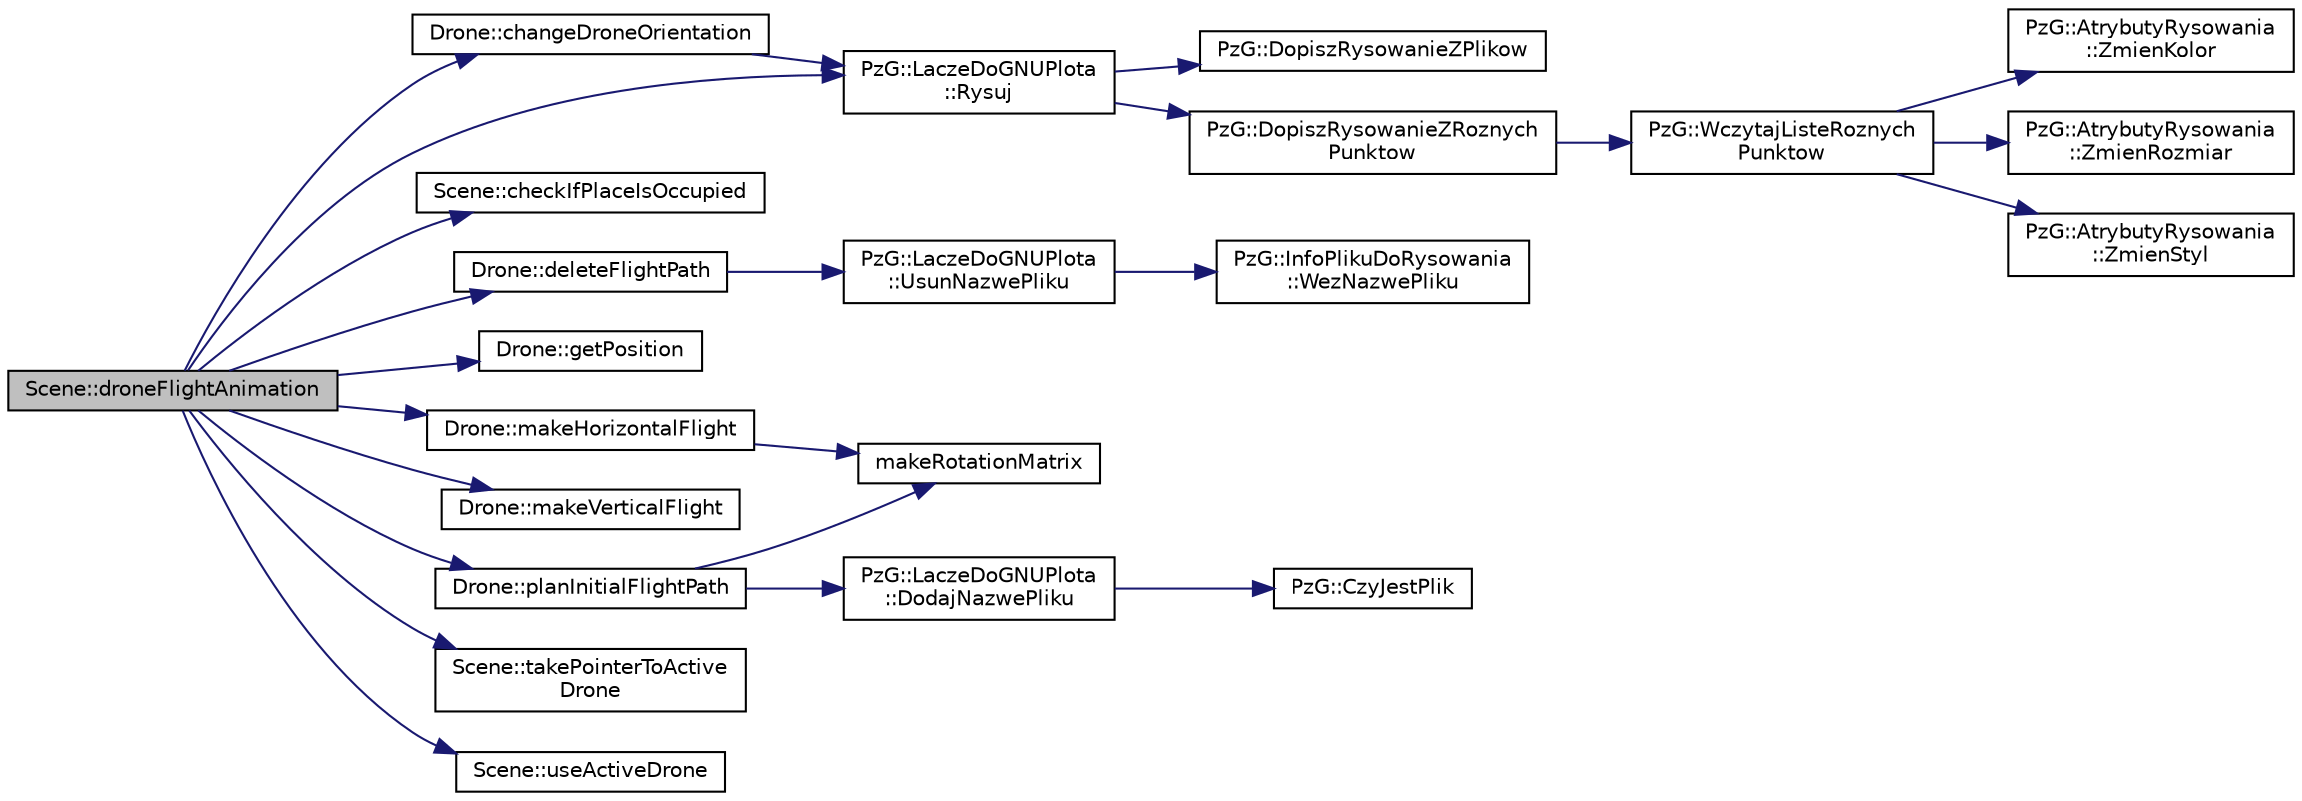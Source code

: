 digraph "Scene::droneFlightAnimation"
{
 // LATEX_PDF_SIZE
  edge [fontname="Helvetica",fontsize="10",labelfontname="Helvetica",labelfontsize="10"];
  node [fontname="Helvetica",fontsize="10",shape=record];
  rankdir="LR";
  Node1 [label="Scene::droneFlightAnimation",height=0.2,width=0.4,color="black", fillcolor="grey75", style="filled", fontcolor="black",tooltip="Funkcja wykonuje animacje lotu drona."];
  Node1 -> Node2 [color="midnightblue",fontsize="10",style="solid",fontname="Helvetica"];
  Node2 [label="Drone::changeDroneOrientation",height=0.2,width=0.4,color="black", fillcolor="white", style="filled",URL="$class_drone.html#af13b8aacbf7d640cf684c172541d47c0",tooltip="Funkcja przemieszcza drona wokol wlasnej osi o podany kat."];
  Node2 -> Node3 [color="midnightblue",fontsize="10",style="solid",fontname="Helvetica"];
  Node3 [label="PzG::LaczeDoGNUPlota\l::Rysuj",height=0.2,width=0.4,color="black", fillcolor="white", style="filled",URL="$class_pz_g_1_1_lacze_do_g_n_u_plota.html#a065f5b8402737cc62b0ad4f66d028335",tooltip="Generuje polecenie rysowania i przesyła je do gnuplota."];
  Node3 -> Node4 [color="midnightblue",fontsize="10",style="solid",fontname="Helvetica"];
  Node4 [label="PzG::DopiszRysowanieZPlikow",height=0.2,width=0.4,color="black", fillcolor="white", style="filled",URL="$namespace_pz_g.html#aa010184f31b26bb561b42f22438b821e",tooltip="Funkcja pomocnicza, dopisuje do polecenia wpisy związane z rysowaniem z pliku."];
  Node3 -> Node5 [color="midnightblue",fontsize="10",style="solid",fontname="Helvetica"];
  Node5 [label="PzG::DopiszRysowanieZRoznych\lPunktow",height=0.2,width=0.4,color="black", fillcolor="white", style="filled",URL="$namespace_pz_g.html#a7227cb39c785b1c746b6bb5515c0b781",tooltip="Dodaje do listy rysowanych punktów, punkty o różnych rozmiarach."];
  Node5 -> Node6 [color="midnightblue",fontsize="10",style="solid",fontname="Helvetica"];
  Node6 [label="PzG::WczytajListeRoznych\lPunktow",height=0.2,width=0.4,color="black", fillcolor="white", style="filled",URL="$namespace_pz_g.html#a169c311f0e0b6ffadcd44e91e749f72d",tooltip="Wczytuje z pliku listę punktów."];
  Node6 -> Node7 [color="midnightblue",fontsize="10",style="solid",fontname="Helvetica"];
  Node7 [label="PzG::AtrybutyRysowania\l::ZmienKolor",height=0.2,width=0.4,color="black", fillcolor="white", style="filled",URL="$class_pz_g_1_1_atrybuty_rysowania.html#ab068535b4d2f755c394557d1da72a4eb",tooltip="Zmienia kolor rysowania."];
  Node6 -> Node8 [color="midnightblue",fontsize="10",style="solid",fontname="Helvetica"];
  Node8 [label="PzG::AtrybutyRysowania\l::ZmienRozmiar",height=0.2,width=0.4,color="black", fillcolor="white", style="filled",URL="$class_pz_g_1_1_atrybuty_rysowania.html#af4b140eb03bc10b6fd816fad63f8372e",tooltip="Zmienia rozmiar rysowania."];
  Node6 -> Node9 [color="midnightblue",fontsize="10",style="solid",fontname="Helvetica"];
  Node9 [label="PzG::AtrybutyRysowania\l::ZmienStyl",height=0.2,width=0.4,color="black", fillcolor="white", style="filled",URL="$class_pz_g_1_1_atrybuty_rysowania.html#a2ac97706124b14072715ecf3f07e82b4",tooltip="Zmienia styl rysowania."];
  Node1 -> Node10 [color="midnightblue",fontsize="10",style="solid",fontname="Helvetica"];
  Node10 [label="Scene::checkIfPlaceIsOccupied",height=0.2,width=0.4,color="black", fillcolor="white", style="filled",URL="$class_scene.html#aa1fee68d3132072b0e3539efe48303df",tooltip="Funkcja sprawdza czy podany w argumencie dron koliduje z którymś elementem sceny."];
  Node1 -> Node11 [color="midnightblue",fontsize="10",style="solid",fontname="Helvetica"];
  Node11 [label="Drone::deleteFlightPath",height=0.2,width=0.4,color="black", fillcolor="white", style="filled",URL="$class_drone.html#ac9a5bd25edd22674eca21a31e4093d09",tooltip="Funkcja usuwa powstałą wcześniej ścieżkę lotu drona."];
  Node11 -> Node12 [color="midnightblue",fontsize="10",style="solid",fontname="Helvetica"];
  Node12 [label="PzG::LaczeDoGNUPlota\l::UsunNazwePliku",height=0.2,width=0.4,color="black", fillcolor="white", style="filled",URL="$class_pz_g_1_1_lacze_do_g_n_u_plota.html#a7fa4e775e1aee74869fae174c567c2a6",tooltip="Usuwa z listy nazw plików z danymi do rysowania usuwa wybraną nazwę."];
  Node12 -> Node13 [color="midnightblue",fontsize="10",style="solid",fontname="Helvetica"];
  Node13 [label="PzG::InfoPlikuDoRysowania\l::WezNazwePliku",height=0.2,width=0.4,color="black", fillcolor="white", style="filled",URL="$class_pz_g_1_1_info_pliku_do_rysowania.html#a714aaa4c8e7bbd167ccbb1e797ca158c",tooltip="Udostępia nazwę pliku do rysowania."];
  Node1 -> Node14 [color="midnightblue",fontsize="10",style="solid",fontname="Helvetica"];
  Node14 [label="Drone::getPosition",height=0.2,width=0.4,color="black", fillcolor="white", style="filled",URL="$class_drone.html#ab07bd13f578594946da79fb1f8ffb707",tooltip="Funkcja wirtualna pozwalająca na wypisanie położenia przez klasę pochodną."];
  Node1 -> Node15 [color="midnightblue",fontsize="10",style="solid",fontname="Helvetica"];
  Node15 [label="Drone::makeHorizontalFlight",height=0.2,width=0.4,color="black", fillcolor="white", style="filled",URL="$class_drone.html#af6dae612960cbc73fa4e3dd098f315e6",tooltip="Funkcja przemieszcza drona do przodu."];
  Node15 -> Node16 [color="midnightblue",fontsize="10",style="solid",fontname="Helvetica"];
  Node16 [label="makeRotationMatrix",height=0.2,width=0.4,color="black", fillcolor="white", style="filled",URL="$_matrix_8hh.html#a8483aa9f8e99f4a9e89e244b2baff8a0",tooltip="Funkcja tworząca macierz obrotu."];
  Node1 -> Node17 [color="midnightblue",fontsize="10",style="solid",fontname="Helvetica"];
  Node17 [label="Drone::makeVerticalFlight",height=0.2,width=0.4,color="black", fillcolor="white", style="filled",URL="$class_drone.html#ab0ce8612935678e534dd5b2e8c822919",tooltip="Funkcja przemieszcza drona w kierunku pionowym wzdłuż osi z."];
  Node1 -> Node18 [color="midnightblue",fontsize="10",style="solid",fontname="Helvetica"];
  Node18 [label="Drone::planInitialFlightPath",height=0.2,width=0.4,color="black", fillcolor="white", style="filled",URL="$class_drone.html#aee0a10fadec453336f81e72e8820677c",tooltip="Funkcja planuje początkową ścieżkę lotu drona."];
  Node18 -> Node19 [color="midnightblue",fontsize="10",style="solid",fontname="Helvetica"];
  Node19 [label="PzG::LaczeDoGNUPlota\l::DodajNazwePliku",height=0.2,width=0.4,color="black", fillcolor="white", style="filled",URL="$class_pz_g_1_1_lacze_do_g_n_u_plota.html#aa815ce8ec16e12fc246cf422e562869e",tooltip="Dodaje nazwę pliku."];
  Node19 -> Node20 [color="midnightblue",fontsize="10",style="solid",fontname="Helvetica"];
  Node20 [label="PzG::CzyJestPlik",height=0.2,width=0.4,color="black", fillcolor="white", style="filled",URL="$namespace_pz_g.html#ae1aad0c681853d7e47da4cdfccefc102",tooltip="Funkcja pomocnicza, sprawdza czy plik o podanej nazwie jest na dysku."];
  Node18 -> Node16 [color="midnightblue",fontsize="10",style="solid",fontname="Helvetica"];
  Node1 -> Node3 [color="midnightblue",fontsize="10",style="solid",fontname="Helvetica"];
  Node1 -> Node21 [color="midnightblue",fontsize="10",style="solid",fontname="Helvetica"];
  Node21 [label="Scene::takePointerToActive\lDrone",height=0.2,width=0.4,color="black", fillcolor="white", style="filled",URL="$class_scene.html#a9fb7a5ad22b15fa0d53f5de77ee3e9b1",tooltip="Funkcja zwraca inteligentny wskaźnik na aktywnego drona z listy dronów."];
  Node1 -> Node22 [color="midnightblue",fontsize="10",style="solid",fontname="Helvetica"];
  Node22 [label="Scene::useActiveDrone",height=0.2,width=0.4,color="black", fillcolor="white", style="filled",URL="$class_scene.html#a7ca4eef2d276f14861c963465a1bbde9",tooltip="Funkcja używa aktywnego drona."];
}

